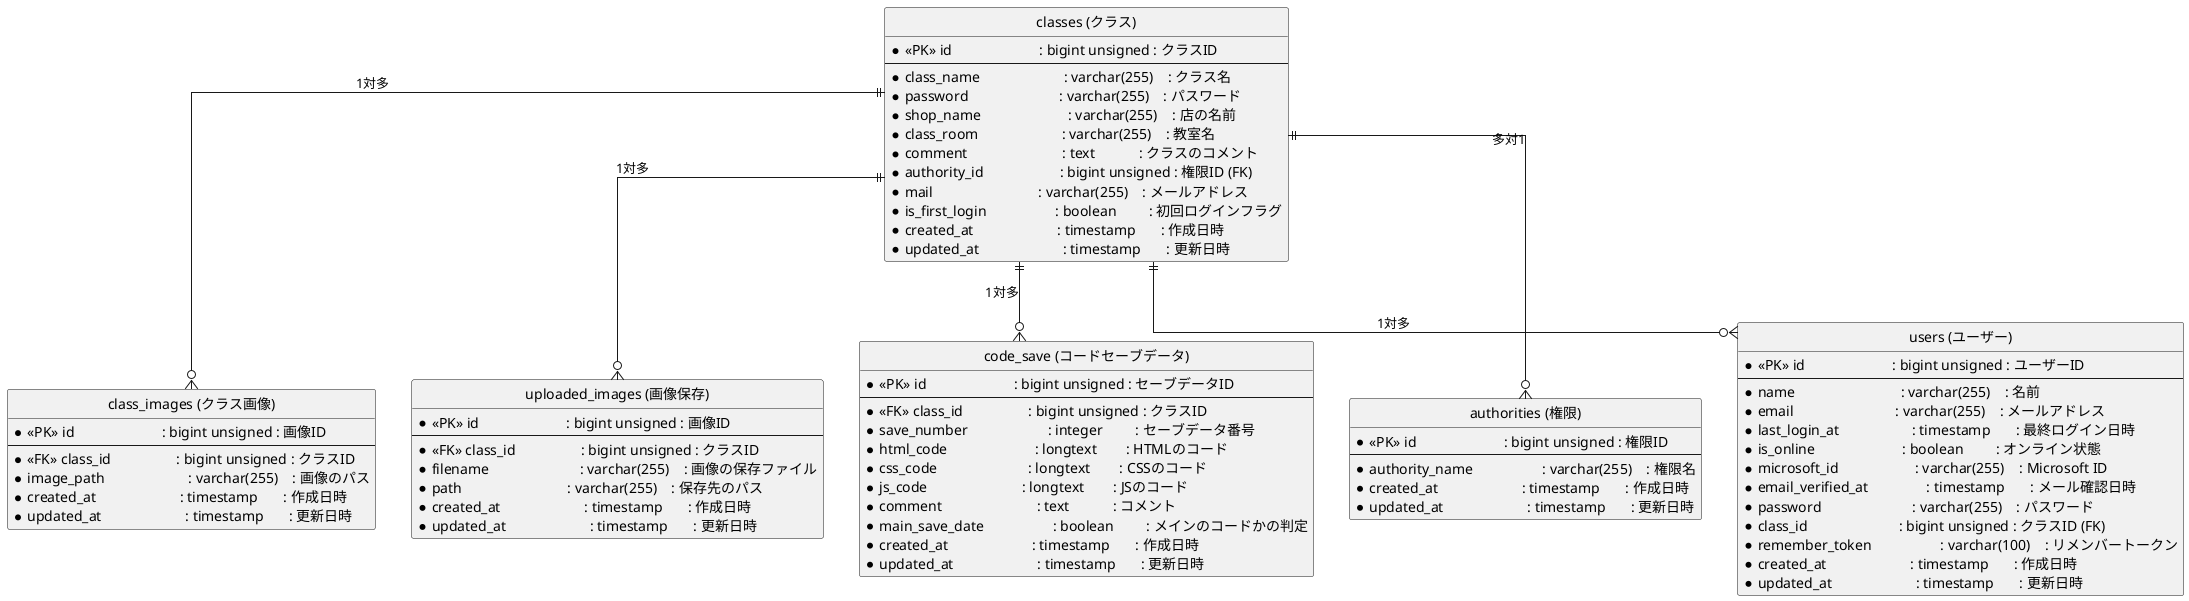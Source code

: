 @startuml School_festival_pamphletDB
hide circle
skinparam linetype ortho

entity "classes (クラス)" as classes {
    * <<PK>> id                        : bigint unsigned : クラスID
    --
    * class_name                       : varchar(255)    : クラス名
    * password                         : varchar(255)    : パスワード
    * shop_name                        : varchar(255)    : 店の名前
    * class_room                       : varchar(255)    : 教室名
    * comment                          : text            : クラスのコメント
    * authority_id                     : bigint unsigned : 権限ID (FK)
    * mail                             : varchar(255)    : メールアドレス
    * is_first_login                   : boolean         : 初回ログインフラグ
    * created_at                       : timestamp       : 作成日時
    * updated_at                       : timestamp       : 更新日時
}

entity "class_images (クラス画像)" as class_images {
    * <<PK>> id                        : bigint unsigned : 画像ID
    --
    * <<FK>> class_id                  : bigint unsigned : クラスID
    * image_path                       : varchar(255)    : 画像のパス
    * created_at                       : timestamp       : 作成日時
    * updated_at                       : timestamp       : 更新日時
}

entity "uploaded_images (画像保存)" as uploaded_images {
    * <<PK>> id                        : bigint unsigned : 画像ID
    --
    * <<FK>> class_id                  : bigint unsigned : クラスID
    * filename                         : varchar(255)    : 画像の保存ファイル
    * path                             : varchar(255)    : 保存先のパス
    * created_at                       : timestamp       : 作成日時
    * updated_at                       : timestamp       : 更新日時
}

entity "code_save (コードセーブデータ)" as code_save {
    * <<PK>> id                        : bigint unsigned : セーブデータID
    --
    * <<FK>> class_id                  : bigint unsigned : クラスID
    * save_number                      : integer         : セーブデータ番号
    * html_code                        : longtext        : HTMLのコード
    * css_code                         : longtext        : CSSのコード
    * js_code                          : longtext        : JSのコード
    * comment                          : text            : コメント
    * main_save_date                   : boolean         : メインのコードかの判定
    * created_at                       : timestamp       : 作成日時
    * updated_at                       : timestamp       : 更新日時
}

entity "authorities (権限)" as authorities {
    * <<PK>> id                        : bigint unsigned : 権限ID
    --
    * authority_name                   : varchar(255)    : 権限名
    * created_at                       : timestamp       : 作成日時
    * updated_at                       : timestamp       : 更新日時
}

entity "users (ユーザー)" as users {
    * <<PK>> id                        : bigint unsigned : ユーザーID
    --
    * name                             : varchar(255)    : 名前
    * email                            : varchar(255)    : メールアドレス
    * last_login_at                    : timestamp       : 最終ログイン日時
    * is_online                        : boolean         : オンライン状態
    * microsoft_id                     : varchar(255)    : Microsoft ID
    * email_verified_at                : timestamp       : メール確認日時
    * password                         : varchar(255)    : パスワード
    * class_id                         : bigint unsigned : クラスID (FK)
    * remember_token                   : varchar(100)    : リメンバートークン
    * created_at                       : timestamp       : 作成日時
    * updated_at                       : timestamp       : 更新日時
}

classes ||--o{ class_images : "1対多"
classes ||--o{ uploaded_images : "1対多"
classes ||--o{ code_save : "1対多"
classes ||--o{ authorities : "多対1"
classes ||--o{ users : "1対多"
@enduml